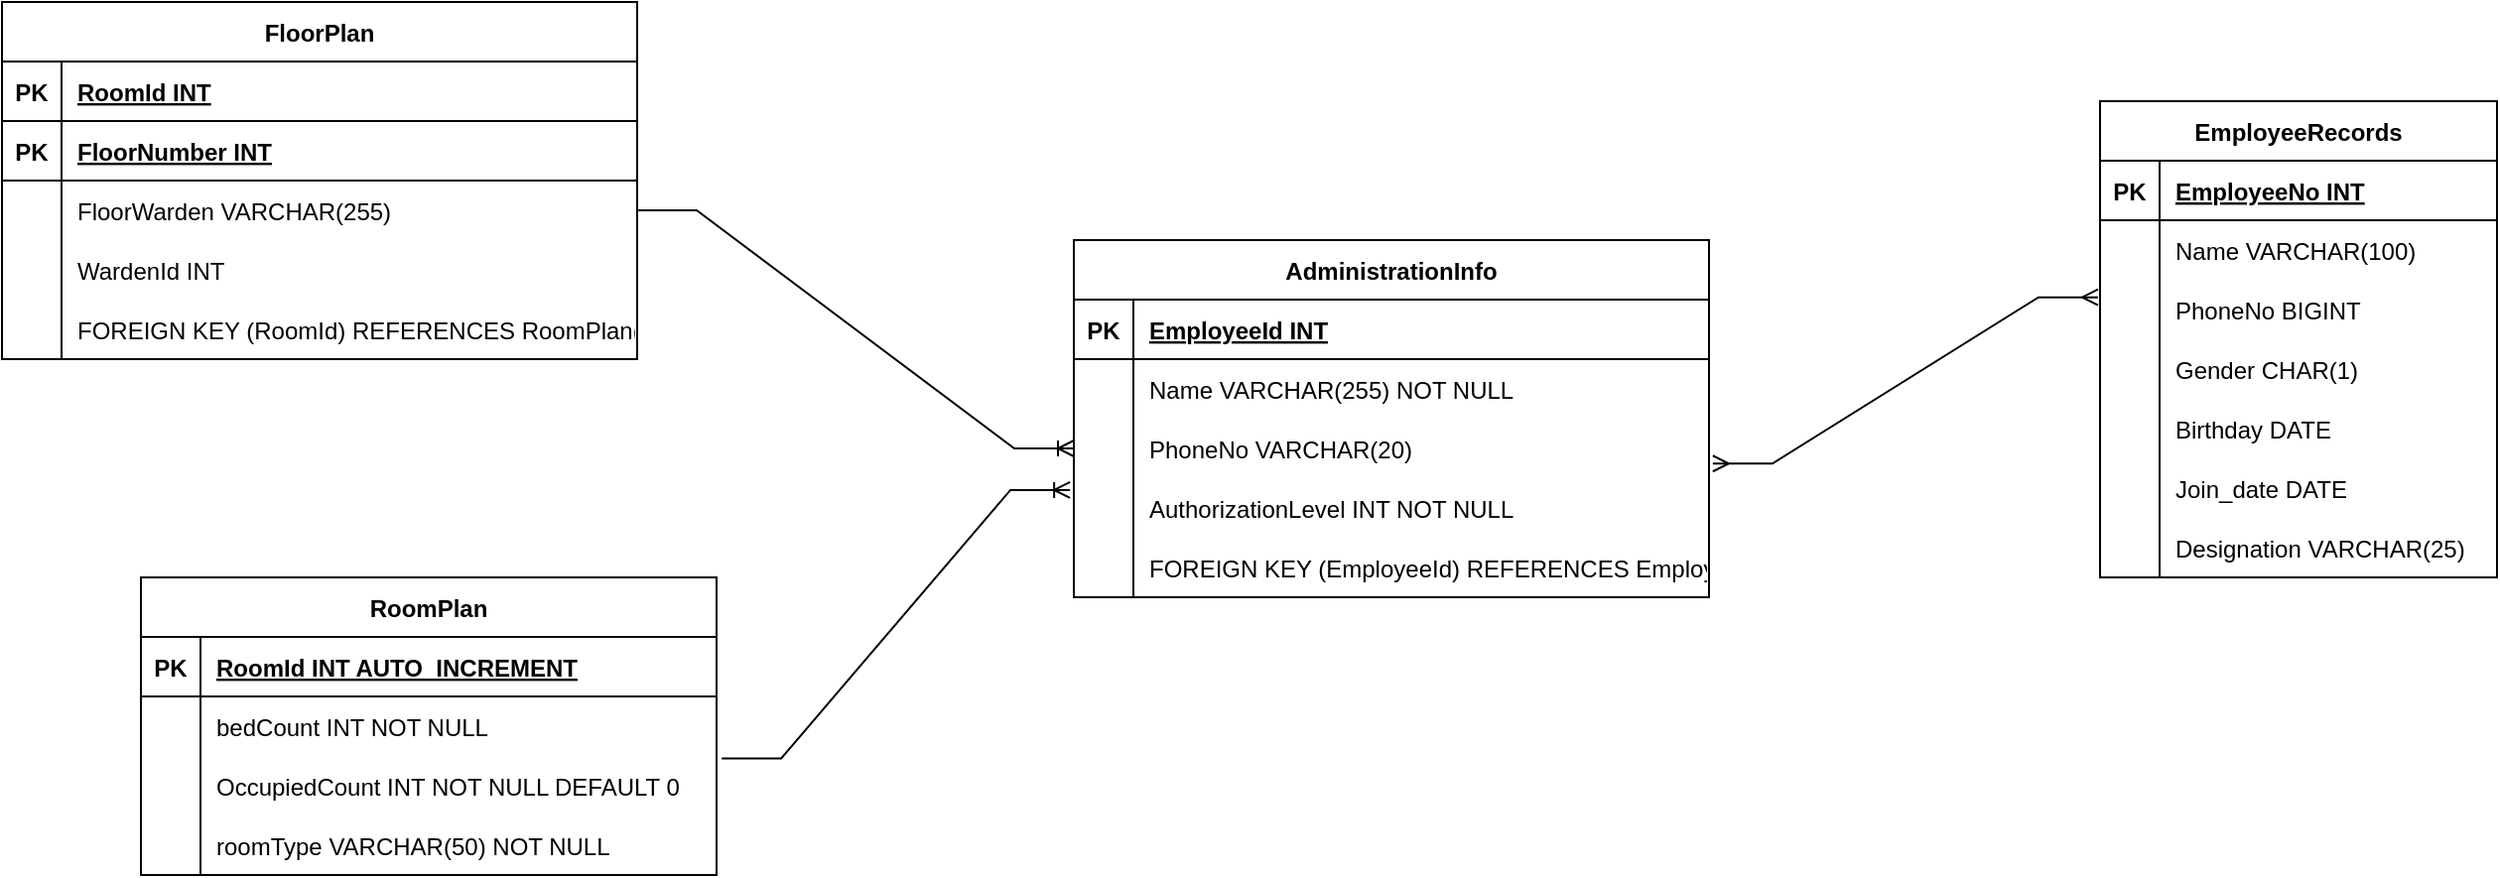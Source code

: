 <mxfile version="26.0.11">
  <diagram name="Page-1" id="EWZMAn_JfusSdyPVBp6d">
    <mxGraphModel dx="2420" dy="858" grid="1" gridSize="10" guides="1" tooltips="1" connect="1" arrows="1" fold="1" page="1" pageScale="1" pageWidth="827" pageHeight="1169" math="0" shadow="0">
      <root>
        <mxCell id="0" />
        <mxCell id="1" parent="0" />
        <mxCell id="HCOzf7wqGEpd5Y5dfSJg-20" value="EmployeeRecords" style="shape=table;startSize=30;container=1;collapsible=1;childLayout=tableLayout;fixedRows=1;rowLines=0;fontStyle=1;align=center;resizeLast=1;" vertex="1" parent="1">
          <mxGeometry x="827" y="510" width="200" height="240" as="geometry" />
        </mxCell>
        <mxCell id="HCOzf7wqGEpd5Y5dfSJg-21" value="" style="shape=tableRow;horizontal=0;startSize=0;swimlaneHead=0;swimlaneBody=0;fillColor=none;collapsible=0;dropTarget=0;points=[[0,0.5],[1,0.5]];portConstraint=eastwest;strokeColor=inherit;top=0;left=0;right=0;bottom=1;" vertex="1" parent="HCOzf7wqGEpd5Y5dfSJg-20">
          <mxGeometry y="30" width="200" height="30" as="geometry" />
        </mxCell>
        <mxCell id="HCOzf7wqGEpd5Y5dfSJg-22" value="PK" style="shape=partialRectangle;overflow=hidden;connectable=0;fillColor=none;strokeColor=inherit;top=0;left=0;bottom=0;right=0;fontStyle=1;" vertex="1" parent="HCOzf7wqGEpd5Y5dfSJg-21">
          <mxGeometry width="30" height="30" as="geometry">
            <mxRectangle width="30" height="30" as="alternateBounds" />
          </mxGeometry>
        </mxCell>
        <mxCell id="HCOzf7wqGEpd5Y5dfSJg-23" value="EmployeeNo INT " style="shape=partialRectangle;overflow=hidden;connectable=0;fillColor=none;align=left;strokeColor=inherit;top=0;left=0;bottom=0;right=0;spacingLeft=6;fontStyle=5;" vertex="1" parent="HCOzf7wqGEpd5Y5dfSJg-21">
          <mxGeometry x="30" width="170" height="30" as="geometry">
            <mxRectangle width="170" height="30" as="alternateBounds" />
          </mxGeometry>
        </mxCell>
        <mxCell id="HCOzf7wqGEpd5Y5dfSJg-24" value="" style="shape=tableRow;horizontal=0;startSize=0;swimlaneHead=0;swimlaneBody=0;fillColor=none;collapsible=0;dropTarget=0;points=[[0,0.5],[1,0.5]];portConstraint=eastwest;strokeColor=inherit;top=0;left=0;right=0;bottom=0;" vertex="1" parent="HCOzf7wqGEpd5Y5dfSJg-20">
          <mxGeometry y="60" width="200" height="30" as="geometry" />
        </mxCell>
        <mxCell id="HCOzf7wqGEpd5Y5dfSJg-25" value="" style="shape=partialRectangle;overflow=hidden;connectable=0;fillColor=none;strokeColor=inherit;top=0;left=0;bottom=0;right=0;" vertex="1" parent="HCOzf7wqGEpd5Y5dfSJg-24">
          <mxGeometry width="30" height="30" as="geometry">
            <mxRectangle width="30" height="30" as="alternateBounds" />
          </mxGeometry>
        </mxCell>
        <mxCell id="HCOzf7wqGEpd5Y5dfSJg-26" value="Name VARCHAR(100)" style="shape=partialRectangle;overflow=hidden;connectable=0;fillColor=none;align=left;strokeColor=inherit;top=0;left=0;bottom=0;right=0;spacingLeft=6;" vertex="1" parent="HCOzf7wqGEpd5Y5dfSJg-24">
          <mxGeometry x="30" width="170" height="30" as="geometry">
            <mxRectangle width="170" height="30" as="alternateBounds" />
          </mxGeometry>
        </mxCell>
        <mxCell id="HCOzf7wqGEpd5Y5dfSJg-27" value="" style="shape=tableRow;horizontal=0;startSize=0;swimlaneHead=0;swimlaneBody=0;fillColor=none;collapsible=0;dropTarget=0;points=[[0,0.5],[1,0.5]];portConstraint=eastwest;strokeColor=inherit;top=0;left=0;right=0;bottom=0;" vertex="1" parent="HCOzf7wqGEpd5Y5dfSJg-20">
          <mxGeometry y="90" width="200" height="30" as="geometry" />
        </mxCell>
        <mxCell id="HCOzf7wqGEpd5Y5dfSJg-28" value="" style="shape=partialRectangle;overflow=hidden;connectable=0;fillColor=none;strokeColor=inherit;top=0;left=0;bottom=0;right=0;" vertex="1" parent="HCOzf7wqGEpd5Y5dfSJg-27">
          <mxGeometry width="30" height="30" as="geometry">
            <mxRectangle width="30" height="30" as="alternateBounds" />
          </mxGeometry>
        </mxCell>
        <mxCell id="HCOzf7wqGEpd5Y5dfSJg-29" value="PhoneNo BIGINT" style="shape=partialRectangle;overflow=hidden;connectable=0;fillColor=none;align=left;strokeColor=inherit;top=0;left=0;bottom=0;right=0;spacingLeft=6;" vertex="1" parent="HCOzf7wqGEpd5Y5dfSJg-27">
          <mxGeometry x="30" width="170" height="30" as="geometry">
            <mxRectangle width="170" height="30" as="alternateBounds" />
          </mxGeometry>
        </mxCell>
        <mxCell id="HCOzf7wqGEpd5Y5dfSJg-30" value="" style="shape=tableRow;horizontal=0;startSize=0;swimlaneHead=0;swimlaneBody=0;fillColor=none;collapsible=0;dropTarget=0;points=[[0,0.5],[1,0.5]];portConstraint=eastwest;strokeColor=inherit;top=0;left=0;right=0;bottom=0;" vertex="1" parent="HCOzf7wqGEpd5Y5dfSJg-20">
          <mxGeometry y="120" width="200" height="30" as="geometry" />
        </mxCell>
        <mxCell id="HCOzf7wqGEpd5Y5dfSJg-31" value="" style="shape=partialRectangle;overflow=hidden;connectable=0;fillColor=none;strokeColor=inherit;top=0;left=0;bottom=0;right=0;" vertex="1" parent="HCOzf7wqGEpd5Y5dfSJg-30">
          <mxGeometry width="30" height="30" as="geometry">
            <mxRectangle width="30" height="30" as="alternateBounds" />
          </mxGeometry>
        </mxCell>
        <mxCell id="HCOzf7wqGEpd5Y5dfSJg-32" value="Gender CHAR(1)" style="shape=partialRectangle;overflow=hidden;connectable=0;fillColor=none;align=left;strokeColor=inherit;top=0;left=0;bottom=0;right=0;spacingLeft=6;" vertex="1" parent="HCOzf7wqGEpd5Y5dfSJg-30">
          <mxGeometry x="30" width="170" height="30" as="geometry">
            <mxRectangle width="170" height="30" as="alternateBounds" />
          </mxGeometry>
        </mxCell>
        <mxCell id="HCOzf7wqGEpd5Y5dfSJg-33" value="" style="shape=tableRow;horizontal=0;startSize=0;swimlaneHead=0;swimlaneBody=0;fillColor=none;collapsible=0;dropTarget=0;points=[[0,0.5],[1,0.5]];portConstraint=eastwest;strokeColor=inherit;top=0;left=0;right=0;bottom=0;" vertex="1" parent="HCOzf7wqGEpd5Y5dfSJg-20">
          <mxGeometry y="150" width="200" height="30" as="geometry" />
        </mxCell>
        <mxCell id="HCOzf7wqGEpd5Y5dfSJg-34" value="" style="shape=partialRectangle;overflow=hidden;connectable=0;fillColor=none;strokeColor=inherit;top=0;left=0;bottom=0;right=0;" vertex="1" parent="HCOzf7wqGEpd5Y5dfSJg-33">
          <mxGeometry width="30" height="30" as="geometry">
            <mxRectangle width="30" height="30" as="alternateBounds" />
          </mxGeometry>
        </mxCell>
        <mxCell id="HCOzf7wqGEpd5Y5dfSJg-35" value="Birthday DATE" style="shape=partialRectangle;overflow=hidden;connectable=0;fillColor=none;align=left;strokeColor=inherit;top=0;left=0;bottom=0;right=0;spacingLeft=6;" vertex="1" parent="HCOzf7wqGEpd5Y5dfSJg-33">
          <mxGeometry x="30" width="170" height="30" as="geometry">
            <mxRectangle width="170" height="30" as="alternateBounds" />
          </mxGeometry>
        </mxCell>
        <mxCell id="HCOzf7wqGEpd5Y5dfSJg-36" value="" style="shape=tableRow;horizontal=0;startSize=0;swimlaneHead=0;swimlaneBody=0;fillColor=none;collapsible=0;dropTarget=0;points=[[0,0.5],[1,0.5]];portConstraint=eastwest;strokeColor=inherit;top=0;left=0;right=0;bottom=0;" vertex="1" parent="HCOzf7wqGEpd5Y5dfSJg-20">
          <mxGeometry y="180" width="200" height="30" as="geometry" />
        </mxCell>
        <mxCell id="HCOzf7wqGEpd5Y5dfSJg-37" value="" style="shape=partialRectangle;overflow=hidden;connectable=0;fillColor=none;strokeColor=inherit;top=0;left=0;bottom=0;right=0;" vertex="1" parent="HCOzf7wqGEpd5Y5dfSJg-36">
          <mxGeometry width="30" height="30" as="geometry">
            <mxRectangle width="30" height="30" as="alternateBounds" />
          </mxGeometry>
        </mxCell>
        <mxCell id="HCOzf7wqGEpd5Y5dfSJg-38" value="Join_date DATE" style="shape=partialRectangle;overflow=hidden;connectable=0;fillColor=none;align=left;strokeColor=inherit;top=0;left=0;bottom=0;right=0;spacingLeft=6;" vertex="1" parent="HCOzf7wqGEpd5Y5dfSJg-36">
          <mxGeometry x="30" width="170" height="30" as="geometry">
            <mxRectangle width="170" height="30" as="alternateBounds" />
          </mxGeometry>
        </mxCell>
        <mxCell id="HCOzf7wqGEpd5Y5dfSJg-39" value="" style="shape=tableRow;horizontal=0;startSize=0;swimlaneHead=0;swimlaneBody=0;fillColor=none;collapsible=0;dropTarget=0;points=[[0,0.5],[1,0.5]];portConstraint=eastwest;strokeColor=inherit;top=0;left=0;right=0;bottom=0;" vertex="1" parent="HCOzf7wqGEpd5Y5dfSJg-20">
          <mxGeometry y="210" width="200" height="30" as="geometry" />
        </mxCell>
        <mxCell id="HCOzf7wqGEpd5Y5dfSJg-40" value="" style="shape=partialRectangle;overflow=hidden;connectable=0;fillColor=none;strokeColor=inherit;top=0;left=0;bottom=0;right=0;" vertex="1" parent="HCOzf7wqGEpd5Y5dfSJg-39">
          <mxGeometry width="30" height="30" as="geometry">
            <mxRectangle width="30" height="30" as="alternateBounds" />
          </mxGeometry>
        </mxCell>
        <mxCell id="HCOzf7wqGEpd5Y5dfSJg-41" value="Designation VARCHAR(25)" style="shape=partialRectangle;overflow=hidden;connectable=0;fillColor=none;align=left;strokeColor=inherit;top=0;left=0;bottom=0;right=0;spacingLeft=6;" vertex="1" parent="HCOzf7wqGEpd5Y5dfSJg-39">
          <mxGeometry x="30" width="170" height="30" as="geometry">
            <mxRectangle width="170" height="30" as="alternateBounds" />
          </mxGeometry>
        </mxCell>
        <mxCell id="HCOzf7wqGEpd5Y5dfSJg-61" value="RoomPlan" style="shape=table;startSize=30;container=1;collapsible=1;childLayout=tableLayout;fixedRows=1;rowLines=0;fontStyle=1;align=center;resizeLast=1;" vertex="1" parent="1">
          <mxGeometry x="-160" y="750" width="290" height="150" as="geometry" />
        </mxCell>
        <mxCell id="HCOzf7wqGEpd5Y5dfSJg-62" value="" style="shape=tableRow;horizontal=0;startSize=0;swimlaneHead=0;swimlaneBody=0;fillColor=none;collapsible=0;dropTarget=0;points=[[0,0.5],[1,0.5]];portConstraint=eastwest;strokeColor=inherit;top=0;left=0;right=0;bottom=1;" vertex="1" parent="HCOzf7wqGEpd5Y5dfSJg-61">
          <mxGeometry y="30" width="290" height="30" as="geometry" />
        </mxCell>
        <mxCell id="HCOzf7wqGEpd5Y5dfSJg-63" value="PK" style="shape=partialRectangle;overflow=hidden;connectable=0;fillColor=none;strokeColor=inherit;top=0;left=0;bottom=0;right=0;fontStyle=1;" vertex="1" parent="HCOzf7wqGEpd5Y5dfSJg-62">
          <mxGeometry width="30" height="30" as="geometry">
            <mxRectangle width="30" height="30" as="alternateBounds" />
          </mxGeometry>
        </mxCell>
        <mxCell id="HCOzf7wqGEpd5Y5dfSJg-64" value="RoomId INT  AUTO_INCREMENT" style="shape=partialRectangle;overflow=hidden;connectable=0;fillColor=none;align=left;strokeColor=inherit;top=0;left=0;bottom=0;right=0;spacingLeft=6;fontStyle=5;" vertex="1" parent="HCOzf7wqGEpd5Y5dfSJg-62">
          <mxGeometry x="30" width="260" height="30" as="geometry">
            <mxRectangle width="260" height="30" as="alternateBounds" />
          </mxGeometry>
        </mxCell>
        <mxCell id="HCOzf7wqGEpd5Y5dfSJg-65" value="" style="shape=tableRow;horizontal=0;startSize=0;swimlaneHead=0;swimlaneBody=0;fillColor=none;collapsible=0;dropTarget=0;points=[[0,0.5],[1,0.5]];portConstraint=eastwest;strokeColor=inherit;top=0;left=0;right=0;bottom=0;" vertex="1" parent="HCOzf7wqGEpd5Y5dfSJg-61">
          <mxGeometry y="60" width="290" height="30" as="geometry" />
        </mxCell>
        <mxCell id="HCOzf7wqGEpd5Y5dfSJg-66" value="" style="shape=partialRectangle;overflow=hidden;connectable=0;fillColor=none;strokeColor=inherit;top=0;left=0;bottom=0;right=0;" vertex="1" parent="HCOzf7wqGEpd5Y5dfSJg-65">
          <mxGeometry width="30" height="30" as="geometry">
            <mxRectangle width="30" height="30" as="alternateBounds" />
          </mxGeometry>
        </mxCell>
        <mxCell id="HCOzf7wqGEpd5Y5dfSJg-67" value="bedCount INT NOT NULL" style="shape=partialRectangle;overflow=hidden;connectable=0;fillColor=none;align=left;strokeColor=inherit;top=0;left=0;bottom=0;right=0;spacingLeft=6;" vertex="1" parent="HCOzf7wqGEpd5Y5dfSJg-65">
          <mxGeometry x="30" width="260" height="30" as="geometry">
            <mxRectangle width="260" height="30" as="alternateBounds" />
          </mxGeometry>
        </mxCell>
        <mxCell id="HCOzf7wqGEpd5Y5dfSJg-68" value="" style="shape=tableRow;horizontal=0;startSize=0;swimlaneHead=0;swimlaneBody=0;fillColor=none;collapsible=0;dropTarget=0;points=[[0,0.5],[1,0.5]];portConstraint=eastwest;strokeColor=inherit;top=0;left=0;right=0;bottom=0;" vertex="1" parent="HCOzf7wqGEpd5Y5dfSJg-61">
          <mxGeometry y="90" width="290" height="30" as="geometry" />
        </mxCell>
        <mxCell id="HCOzf7wqGEpd5Y5dfSJg-69" value="" style="shape=partialRectangle;overflow=hidden;connectable=0;fillColor=none;strokeColor=inherit;top=0;left=0;bottom=0;right=0;" vertex="1" parent="HCOzf7wqGEpd5Y5dfSJg-68">
          <mxGeometry width="30" height="30" as="geometry">
            <mxRectangle width="30" height="30" as="alternateBounds" />
          </mxGeometry>
        </mxCell>
        <mxCell id="HCOzf7wqGEpd5Y5dfSJg-70" value="OccupiedCount INT NOT NULL DEFAULT 0" style="shape=partialRectangle;overflow=hidden;connectable=0;fillColor=none;align=left;strokeColor=inherit;top=0;left=0;bottom=0;right=0;spacingLeft=6;" vertex="1" parent="HCOzf7wqGEpd5Y5dfSJg-68">
          <mxGeometry x="30" width="260" height="30" as="geometry">
            <mxRectangle width="260" height="30" as="alternateBounds" />
          </mxGeometry>
        </mxCell>
        <mxCell id="HCOzf7wqGEpd5Y5dfSJg-71" value="" style="shape=tableRow;horizontal=0;startSize=0;swimlaneHead=0;swimlaneBody=0;fillColor=none;collapsible=0;dropTarget=0;points=[[0,0.5],[1,0.5]];portConstraint=eastwest;strokeColor=inherit;top=0;left=0;right=0;bottom=0;" vertex="1" parent="HCOzf7wqGEpd5Y5dfSJg-61">
          <mxGeometry y="120" width="290" height="30" as="geometry" />
        </mxCell>
        <mxCell id="HCOzf7wqGEpd5Y5dfSJg-72" value="" style="shape=partialRectangle;overflow=hidden;connectable=0;fillColor=none;strokeColor=inherit;top=0;left=0;bottom=0;right=0;" vertex="1" parent="HCOzf7wqGEpd5Y5dfSJg-71">
          <mxGeometry width="30" height="30" as="geometry">
            <mxRectangle width="30" height="30" as="alternateBounds" />
          </mxGeometry>
        </mxCell>
        <mxCell id="HCOzf7wqGEpd5Y5dfSJg-73" value="roomType VARCHAR(50) NOT NULL" style="shape=partialRectangle;overflow=hidden;connectable=0;fillColor=none;align=left;strokeColor=inherit;top=0;left=0;bottom=0;right=0;spacingLeft=6;" vertex="1" parent="HCOzf7wqGEpd5Y5dfSJg-71">
          <mxGeometry x="30" width="260" height="30" as="geometry">
            <mxRectangle width="260" height="30" as="alternateBounds" />
          </mxGeometry>
        </mxCell>
        <mxCell id="HCOzf7wqGEpd5Y5dfSJg-74" value="FloorPlan" style="shape=table;startSize=30;container=1;collapsible=1;childLayout=tableLayout;fixedRows=1;rowLines=0;fontStyle=1;align=center;resizeLast=1;" vertex="1" parent="1">
          <mxGeometry x="-230" y="460" width="320" height="180" as="geometry" />
        </mxCell>
        <mxCell id="HCOzf7wqGEpd5Y5dfSJg-75" value="" style="shape=tableRow;horizontal=0;startSize=0;swimlaneHead=0;swimlaneBody=0;fillColor=none;collapsible=0;dropTarget=0;points=[[0,0.5],[1,0.5]];portConstraint=eastwest;strokeColor=inherit;top=0;left=0;right=0;bottom=1;" vertex="1" parent="HCOzf7wqGEpd5Y5dfSJg-74">
          <mxGeometry y="30" width="320" height="30" as="geometry" />
        </mxCell>
        <mxCell id="HCOzf7wqGEpd5Y5dfSJg-76" value="PK" style="shape=partialRectangle;overflow=hidden;connectable=0;fillColor=none;strokeColor=inherit;top=0;left=0;bottom=0;right=0;fontStyle=1;" vertex="1" parent="HCOzf7wqGEpd5Y5dfSJg-75">
          <mxGeometry width="30" height="30" as="geometry">
            <mxRectangle width="30" height="30" as="alternateBounds" />
          </mxGeometry>
        </mxCell>
        <mxCell id="HCOzf7wqGEpd5Y5dfSJg-77" value="RoomId INT" style="shape=partialRectangle;overflow=hidden;connectable=0;fillColor=none;align=left;strokeColor=inherit;top=0;left=0;bottom=0;right=0;spacingLeft=6;fontStyle=5;" vertex="1" parent="HCOzf7wqGEpd5Y5dfSJg-75">
          <mxGeometry x="30" width="290" height="30" as="geometry">
            <mxRectangle width="290" height="30" as="alternateBounds" />
          </mxGeometry>
        </mxCell>
        <mxCell id="HCOzf7wqGEpd5Y5dfSJg-78" value="" style="shape=tableRow;horizontal=0;startSize=0;swimlaneHead=0;swimlaneBody=0;fillColor=none;collapsible=0;dropTarget=0;points=[[0,0.5],[1,0.5]];portConstraint=eastwest;strokeColor=inherit;top=0;left=0;right=0;bottom=1;" vertex="1" parent="HCOzf7wqGEpd5Y5dfSJg-74">
          <mxGeometry y="60" width="320" height="30" as="geometry" />
        </mxCell>
        <mxCell id="HCOzf7wqGEpd5Y5dfSJg-79" value="PK" style="shape=partialRectangle;overflow=hidden;connectable=0;fillColor=none;strokeColor=inherit;top=0;left=0;bottom=0;right=0;fontStyle=1;" vertex="1" parent="HCOzf7wqGEpd5Y5dfSJg-78">
          <mxGeometry width="30" height="30" as="geometry">
            <mxRectangle width="30" height="30" as="alternateBounds" />
          </mxGeometry>
        </mxCell>
        <mxCell id="HCOzf7wqGEpd5Y5dfSJg-80" value="FloorNumber INT " style="shape=partialRectangle;overflow=hidden;connectable=0;fillColor=none;align=left;strokeColor=inherit;top=0;left=0;bottom=0;right=0;spacingLeft=6;fontStyle=5;" vertex="1" parent="HCOzf7wqGEpd5Y5dfSJg-78">
          <mxGeometry x="30" width="290" height="30" as="geometry">
            <mxRectangle width="290" height="30" as="alternateBounds" />
          </mxGeometry>
        </mxCell>
        <mxCell id="HCOzf7wqGEpd5Y5dfSJg-81" value="" style="shape=tableRow;horizontal=0;startSize=0;swimlaneHead=0;swimlaneBody=0;fillColor=none;collapsible=0;dropTarget=0;points=[[0,0.5],[1,0.5]];portConstraint=eastwest;strokeColor=inherit;top=0;left=0;right=0;bottom=0;" vertex="1" parent="HCOzf7wqGEpd5Y5dfSJg-74">
          <mxGeometry y="90" width="320" height="30" as="geometry" />
        </mxCell>
        <mxCell id="HCOzf7wqGEpd5Y5dfSJg-82" value="" style="shape=partialRectangle;overflow=hidden;connectable=0;fillColor=none;strokeColor=inherit;top=0;left=0;bottom=0;right=0;" vertex="1" parent="HCOzf7wqGEpd5Y5dfSJg-81">
          <mxGeometry width="30" height="30" as="geometry">
            <mxRectangle width="30" height="30" as="alternateBounds" />
          </mxGeometry>
        </mxCell>
        <mxCell id="HCOzf7wqGEpd5Y5dfSJg-83" value="FloorWarden VARCHAR(255)" style="shape=partialRectangle;overflow=hidden;connectable=0;fillColor=none;align=left;strokeColor=inherit;top=0;left=0;bottom=0;right=0;spacingLeft=6;" vertex="1" parent="HCOzf7wqGEpd5Y5dfSJg-81">
          <mxGeometry x="30" width="290" height="30" as="geometry">
            <mxRectangle width="290" height="30" as="alternateBounds" />
          </mxGeometry>
        </mxCell>
        <mxCell id="HCOzf7wqGEpd5Y5dfSJg-84" value="" style="shape=tableRow;horizontal=0;startSize=0;swimlaneHead=0;swimlaneBody=0;fillColor=none;collapsible=0;dropTarget=0;points=[[0,0.5],[1,0.5]];portConstraint=eastwest;strokeColor=inherit;top=0;left=0;right=0;bottom=0;" vertex="1" parent="HCOzf7wqGEpd5Y5dfSJg-74">
          <mxGeometry y="120" width="320" height="30" as="geometry" />
        </mxCell>
        <mxCell id="HCOzf7wqGEpd5Y5dfSJg-85" value="" style="shape=partialRectangle;overflow=hidden;connectable=0;fillColor=none;strokeColor=inherit;top=0;left=0;bottom=0;right=0;" vertex="1" parent="HCOzf7wqGEpd5Y5dfSJg-84">
          <mxGeometry width="30" height="30" as="geometry">
            <mxRectangle width="30" height="30" as="alternateBounds" />
          </mxGeometry>
        </mxCell>
        <mxCell id="HCOzf7wqGEpd5Y5dfSJg-86" value="WardenId INT" style="shape=partialRectangle;overflow=hidden;connectable=0;fillColor=none;align=left;strokeColor=inherit;top=0;left=0;bottom=0;right=0;spacingLeft=6;" vertex="1" parent="HCOzf7wqGEpd5Y5dfSJg-84">
          <mxGeometry x="30" width="290" height="30" as="geometry">
            <mxRectangle width="290" height="30" as="alternateBounds" />
          </mxGeometry>
        </mxCell>
        <mxCell id="HCOzf7wqGEpd5Y5dfSJg-87" value="" style="shape=tableRow;horizontal=0;startSize=0;swimlaneHead=0;swimlaneBody=0;fillColor=none;collapsible=0;dropTarget=0;points=[[0,0.5],[1,0.5]];portConstraint=eastwest;strokeColor=inherit;top=0;left=0;right=0;bottom=0;" vertex="1" parent="HCOzf7wqGEpd5Y5dfSJg-74">
          <mxGeometry y="150" width="320" height="30" as="geometry" />
        </mxCell>
        <mxCell id="HCOzf7wqGEpd5Y5dfSJg-88" value="" style="shape=partialRectangle;overflow=hidden;connectable=0;fillColor=none;strokeColor=inherit;top=0;left=0;bottom=0;right=0;" vertex="1" parent="HCOzf7wqGEpd5Y5dfSJg-87">
          <mxGeometry width="30" height="30" as="geometry">
            <mxRectangle width="30" height="30" as="alternateBounds" />
          </mxGeometry>
        </mxCell>
        <mxCell id="HCOzf7wqGEpd5Y5dfSJg-89" value="FOREIGN KEY (RoomId) REFERENCES RoomPlan(RoomId)" style="shape=partialRectangle;overflow=hidden;connectable=0;fillColor=none;align=left;strokeColor=inherit;top=0;left=0;bottom=0;right=0;spacingLeft=6;" vertex="1" parent="HCOzf7wqGEpd5Y5dfSJg-87">
          <mxGeometry x="30" width="290" height="30" as="geometry">
            <mxRectangle width="290" height="30" as="alternateBounds" />
          </mxGeometry>
        </mxCell>
        <mxCell id="HCOzf7wqGEpd5Y5dfSJg-90" value="AdministrationInfo" style="shape=table;startSize=30;container=1;collapsible=1;childLayout=tableLayout;fixedRows=1;rowLines=0;fontStyle=1;align=center;resizeLast=1;" vertex="1" parent="1">
          <mxGeometry x="310" y="580" width="320" height="180" as="geometry" />
        </mxCell>
        <mxCell id="HCOzf7wqGEpd5Y5dfSJg-91" value="" style="shape=tableRow;horizontal=0;startSize=0;swimlaneHead=0;swimlaneBody=0;fillColor=none;collapsible=0;dropTarget=0;points=[[0,0.5],[1,0.5]];portConstraint=eastwest;strokeColor=inherit;top=0;left=0;right=0;bottom=1;" vertex="1" parent="HCOzf7wqGEpd5Y5dfSJg-90">
          <mxGeometry y="30" width="320" height="30" as="geometry" />
        </mxCell>
        <mxCell id="HCOzf7wqGEpd5Y5dfSJg-92" value="PK" style="shape=partialRectangle;overflow=hidden;connectable=0;fillColor=none;strokeColor=inherit;top=0;left=0;bottom=0;right=0;fontStyle=1;" vertex="1" parent="HCOzf7wqGEpd5Y5dfSJg-91">
          <mxGeometry width="30" height="30" as="geometry">
            <mxRectangle width="30" height="30" as="alternateBounds" />
          </mxGeometry>
        </mxCell>
        <mxCell id="HCOzf7wqGEpd5Y5dfSJg-93" value="EmployeeId INT " style="shape=partialRectangle;overflow=hidden;connectable=0;fillColor=none;align=left;strokeColor=inherit;top=0;left=0;bottom=0;right=0;spacingLeft=6;fontStyle=5;" vertex="1" parent="HCOzf7wqGEpd5Y5dfSJg-91">
          <mxGeometry x="30" width="290" height="30" as="geometry">
            <mxRectangle width="290" height="30" as="alternateBounds" />
          </mxGeometry>
        </mxCell>
        <mxCell id="HCOzf7wqGEpd5Y5dfSJg-94" value="" style="shape=tableRow;horizontal=0;startSize=0;swimlaneHead=0;swimlaneBody=0;fillColor=none;collapsible=0;dropTarget=0;points=[[0,0.5],[1,0.5]];portConstraint=eastwest;strokeColor=inherit;top=0;left=0;right=0;bottom=0;" vertex="1" parent="HCOzf7wqGEpd5Y5dfSJg-90">
          <mxGeometry y="60" width="320" height="30" as="geometry" />
        </mxCell>
        <mxCell id="HCOzf7wqGEpd5Y5dfSJg-95" value="" style="shape=partialRectangle;overflow=hidden;connectable=0;fillColor=none;strokeColor=inherit;top=0;left=0;bottom=0;right=0;" vertex="1" parent="HCOzf7wqGEpd5Y5dfSJg-94">
          <mxGeometry width="30" height="30" as="geometry">
            <mxRectangle width="30" height="30" as="alternateBounds" />
          </mxGeometry>
        </mxCell>
        <mxCell id="HCOzf7wqGEpd5Y5dfSJg-96" value="Name VARCHAR(255) NOT NULL" style="shape=partialRectangle;overflow=hidden;connectable=0;fillColor=none;align=left;strokeColor=inherit;top=0;left=0;bottom=0;right=0;spacingLeft=6;" vertex="1" parent="HCOzf7wqGEpd5Y5dfSJg-94">
          <mxGeometry x="30" width="290" height="30" as="geometry">
            <mxRectangle width="290" height="30" as="alternateBounds" />
          </mxGeometry>
        </mxCell>
        <mxCell id="HCOzf7wqGEpd5Y5dfSJg-97" value="" style="shape=tableRow;horizontal=0;startSize=0;swimlaneHead=0;swimlaneBody=0;fillColor=none;collapsible=0;dropTarget=0;points=[[0,0.5],[1,0.5]];portConstraint=eastwest;strokeColor=inherit;top=0;left=0;right=0;bottom=0;" vertex="1" parent="HCOzf7wqGEpd5Y5dfSJg-90">
          <mxGeometry y="90" width="320" height="30" as="geometry" />
        </mxCell>
        <mxCell id="HCOzf7wqGEpd5Y5dfSJg-98" value="" style="shape=partialRectangle;overflow=hidden;connectable=0;fillColor=none;strokeColor=inherit;top=0;left=0;bottom=0;right=0;" vertex="1" parent="HCOzf7wqGEpd5Y5dfSJg-97">
          <mxGeometry width="30" height="30" as="geometry">
            <mxRectangle width="30" height="30" as="alternateBounds" />
          </mxGeometry>
        </mxCell>
        <mxCell id="HCOzf7wqGEpd5Y5dfSJg-99" value="PhoneNo VARCHAR(20)" style="shape=partialRectangle;overflow=hidden;connectable=0;fillColor=none;align=left;strokeColor=inherit;top=0;left=0;bottom=0;right=0;spacingLeft=6;" vertex="1" parent="HCOzf7wqGEpd5Y5dfSJg-97">
          <mxGeometry x="30" width="290" height="30" as="geometry">
            <mxRectangle width="290" height="30" as="alternateBounds" />
          </mxGeometry>
        </mxCell>
        <mxCell id="HCOzf7wqGEpd5Y5dfSJg-100" value="" style="shape=tableRow;horizontal=0;startSize=0;swimlaneHead=0;swimlaneBody=0;fillColor=none;collapsible=0;dropTarget=0;points=[[0,0.5],[1,0.5]];portConstraint=eastwest;strokeColor=inherit;top=0;left=0;right=0;bottom=0;" vertex="1" parent="HCOzf7wqGEpd5Y5dfSJg-90">
          <mxGeometry y="120" width="320" height="30" as="geometry" />
        </mxCell>
        <mxCell id="HCOzf7wqGEpd5Y5dfSJg-101" value="" style="shape=partialRectangle;overflow=hidden;connectable=0;fillColor=none;strokeColor=inherit;top=0;left=0;bottom=0;right=0;" vertex="1" parent="HCOzf7wqGEpd5Y5dfSJg-100">
          <mxGeometry width="30" height="30" as="geometry">
            <mxRectangle width="30" height="30" as="alternateBounds" />
          </mxGeometry>
        </mxCell>
        <mxCell id="HCOzf7wqGEpd5Y5dfSJg-102" value="AuthorizationLevel INT NOT NULL" style="shape=partialRectangle;overflow=hidden;connectable=0;fillColor=none;align=left;strokeColor=inherit;top=0;left=0;bottom=0;right=0;spacingLeft=6;" vertex="1" parent="HCOzf7wqGEpd5Y5dfSJg-100">
          <mxGeometry x="30" width="290" height="30" as="geometry">
            <mxRectangle width="290" height="30" as="alternateBounds" />
          </mxGeometry>
        </mxCell>
        <mxCell id="HCOzf7wqGEpd5Y5dfSJg-103" value="" style="shape=tableRow;horizontal=0;startSize=0;swimlaneHead=0;swimlaneBody=0;fillColor=none;collapsible=0;dropTarget=0;points=[[0,0.5],[1,0.5]];portConstraint=eastwest;strokeColor=inherit;top=0;left=0;right=0;bottom=0;" vertex="1" parent="HCOzf7wqGEpd5Y5dfSJg-90">
          <mxGeometry y="150" width="320" height="30" as="geometry" />
        </mxCell>
        <mxCell id="HCOzf7wqGEpd5Y5dfSJg-104" value="" style="shape=partialRectangle;overflow=hidden;connectable=0;fillColor=none;strokeColor=inherit;top=0;left=0;bottom=0;right=0;" vertex="1" parent="HCOzf7wqGEpd5Y5dfSJg-103">
          <mxGeometry width="30" height="30" as="geometry">
            <mxRectangle width="30" height="30" as="alternateBounds" />
          </mxGeometry>
        </mxCell>
        <mxCell id="HCOzf7wqGEpd5Y5dfSJg-105" value="FOREIGN KEY (EmployeeId) REFERENCES EmployeeRecords(EmployeeNo)" style="shape=partialRectangle;overflow=hidden;connectable=0;fillColor=none;align=left;strokeColor=inherit;top=0;left=0;bottom=0;right=0;spacingLeft=6;" vertex="1" parent="HCOzf7wqGEpd5Y5dfSJg-103">
          <mxGeometry x="30" width="290" height="30" as="geometry">
            <mxRectangle width="290" height="30" as="alternateBounds" />
          </mxGeometry>
        </mxCell>
        <mxCell id="HCOzf7wqGEpd5Y5dfSJg-106" value="" style="edgeStyle=entityRelationEdgeStyle;fontSize=12;html=1;endArrow=ERoneToMany;rounded=0;exitX=1.009;exitY=0.04;exitDx=0;exitDy=0;exitPerimeter=0;entryX=-0.006;entryY=0.198;entryDx=0;entryDy=0;entryPerimeter=0;" edge="1" parent="1" source="HCOzf7wqGEpd5Y5dfSJg-68" target="HCOzf7wqGEpd5Y5dfSJg-100">
          <mxGeometry width="100" height="100" relative="1" as="geometry">
            <mxPoint x="450" y="810" as="sourcePoint" />
            <mxPoint x="550" y="710" as="targetPoint" />
          </mxGeometry>
        </mxCell>
        <mxCell id="HCOzf7wqGEpd5Y5dfSJg-107" value="" style="edgeStyle=entityRelationEdgeStyle;fontSize=12;html=1;endArrow=ERoneToMany;rounded=0;exitX=1;exitY=0.5;exitDx=0;exitDy=0;entryX=0;entryY=0.5;entryDx=0;entryDy=0;" edge="1" parent="1" source="HCOzf7wqGEpd5Y5dfSJg-81" target="HCOzf7wqGEpd5Y5dfSJg-97">
          <mxGeometry width="100" height="100" relative="1" as="geometry">
            <mxPoint x="143" y="851" as="sourcePoint" />
            <mxPoint x="318" y="716" as="targetPoint" />
          </mxGeometry>
        </mxCell>
        <mxCell id="HCOzf7wqGEpd5Y5dfSJg-108" value="" style="edgeStyle=entityRelationEdgeStyle;fontSize=12;html=1;endArrow=ERmany;startArrow=ERmany;rounded=0;exitX=1.006;exitY=0.754;exitDx=0;exitDy=0;exitPerimeter=0;entryX=-0.005;entryY=0.294;entryDx=0;entryDy=0;entryPerimeter=0;" edge="1" parent="1" source="HCOzf7wqGEpd5Y5dfSJg-97" target="HCOzf7wqGEpd5Y5dfSJg-27">
          <mxGeometry width="100" height="100" relative="1" as="geometry">
            <mxPoint x="450" y="810" as="sourcePoint" />
            <mxPoint x="550" y="710" as="targetPoint" />
          </mxGeometry>
        </mxCell>
      </root>
    </mxGraphModel>
  </diagram>
</mxfile>
